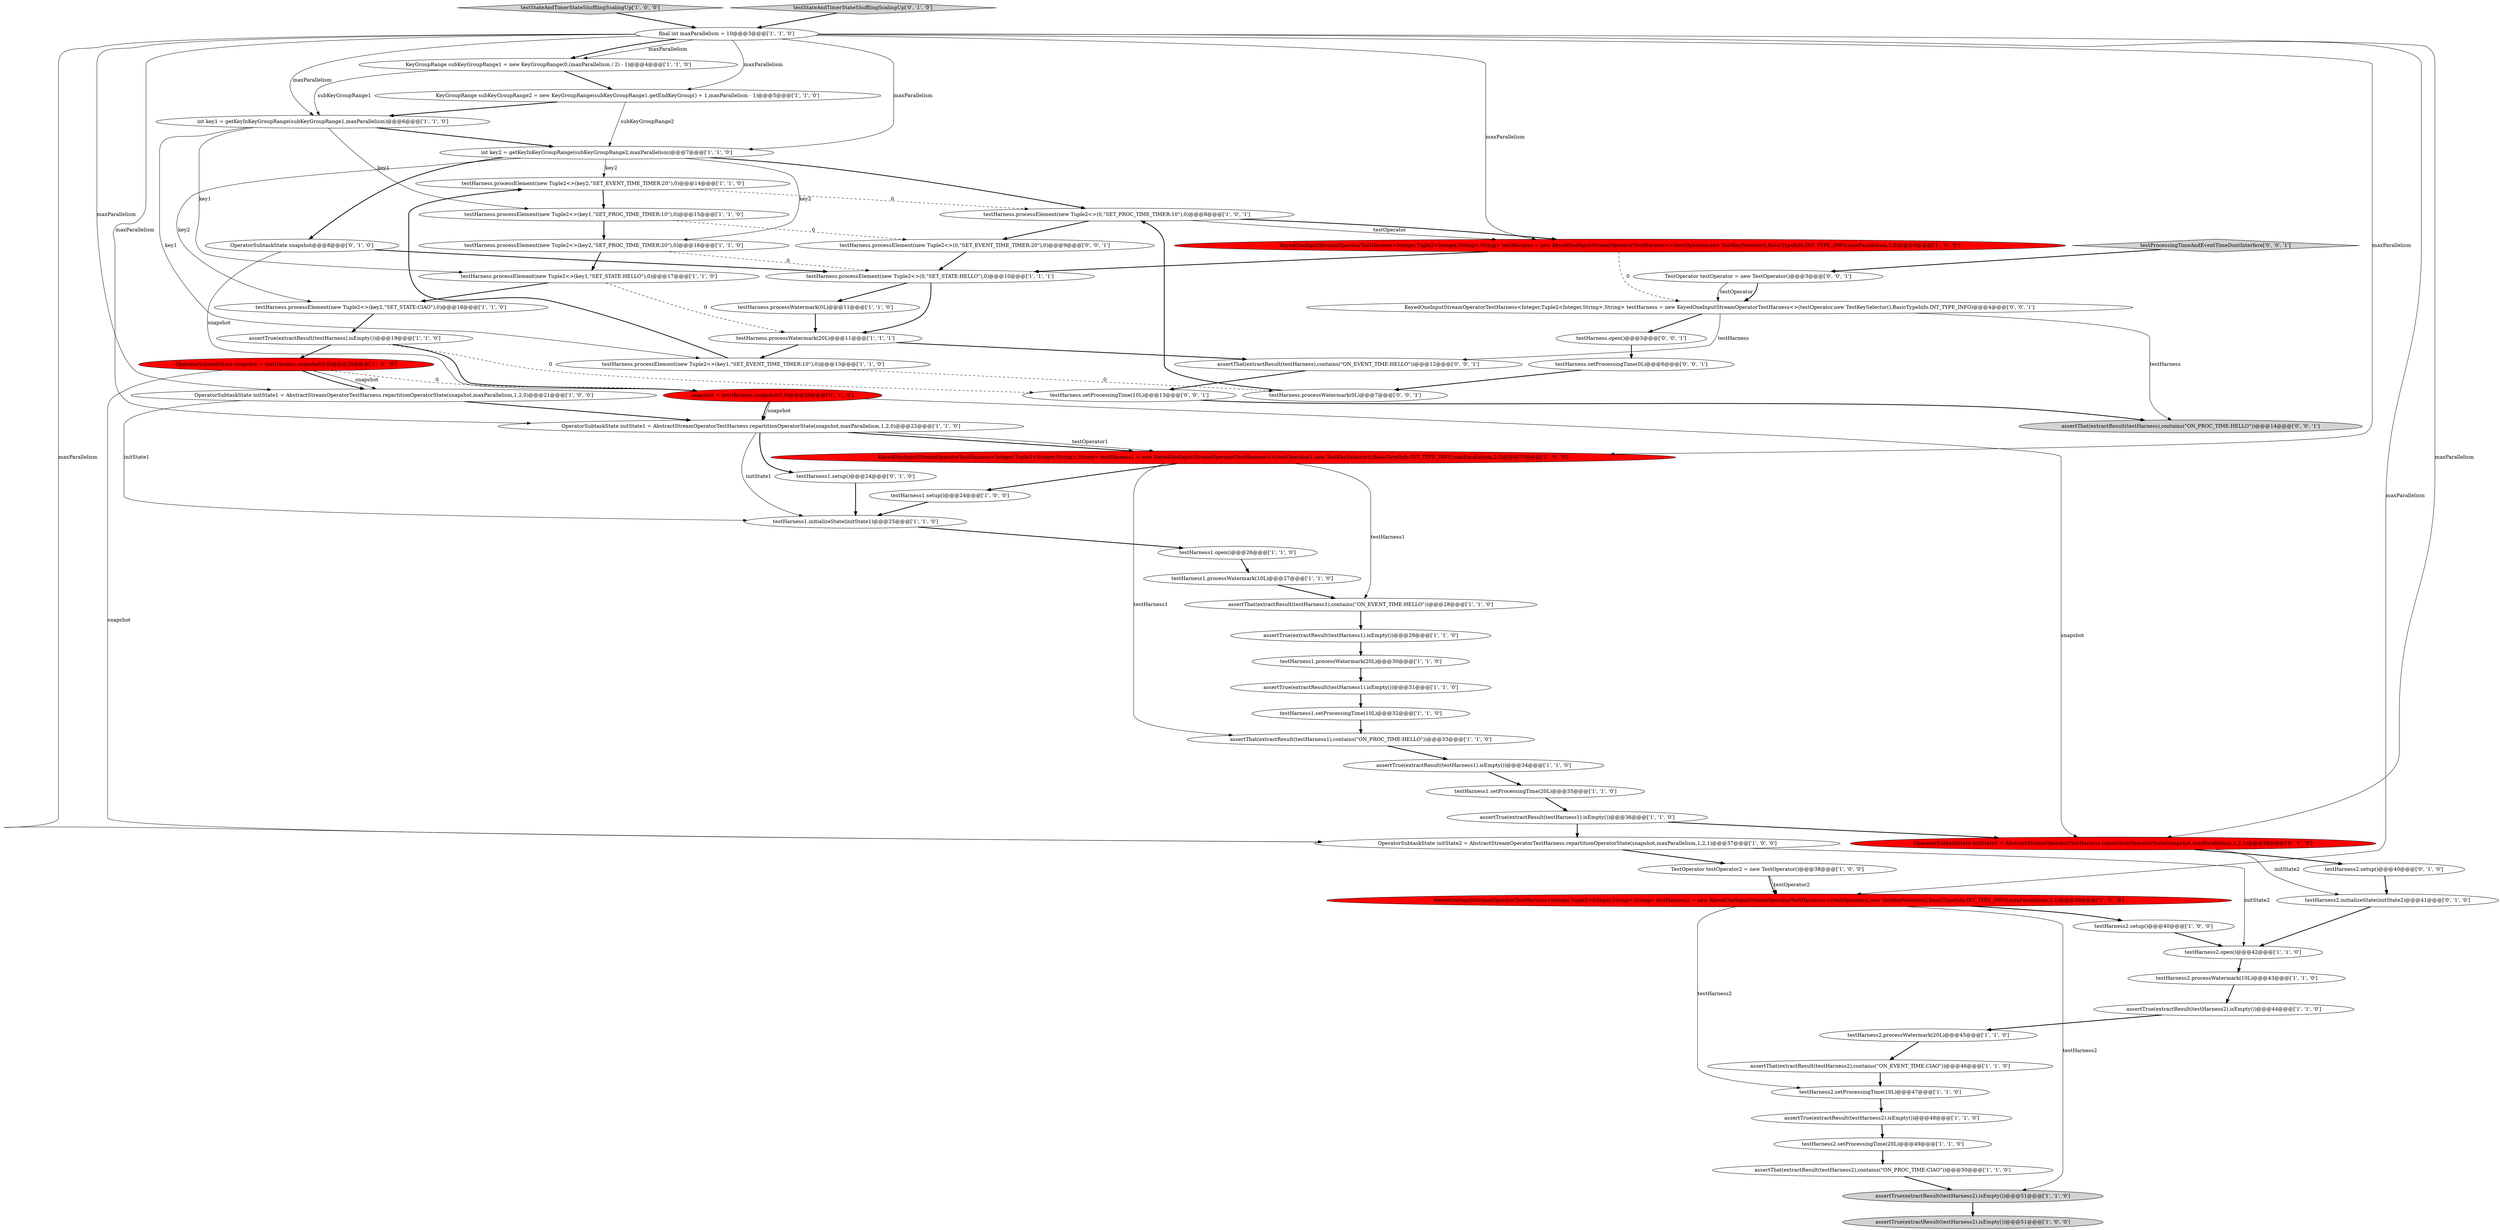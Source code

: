 digraph {
38 [style = filled, label = "testHarness.processElement(new Tuple2<>(key2,\"SET_EVENT_TIME_TIMER:20\"),0)@@@14@@@['1', '1', '0']", fillcolor = white, shape = ellipse image = "AAA0AAABBB1BBB"];
10 [style = filled, label = "testHarness2.processWatermark(20L)@@@45@@@['1', '1', '0']", fillcolor = white, shape = ellipse image = "AAA0AAABBB1BBB"];
55 [style = filled, label = "testHarness1.setup()@@@24@@@['0', '1', '0']", fillcolor = white, shape = ellipse image = "AAA0AAABBB2BBB"];
42 [style = filled, label = "testHarness.processWatermark(20L)@@@11@@@['1', '1', '1']", fillcolor = white, shape = ellipse image = "AAA0AAABBB1BBB"];
14 [style = filled, label = "assertTrue(extractResult(testHarness2).isEmpty())@@@51@@@['1', '1', '0']", fillcolor = lightgray, shape = ellipse image = "AAA0AAABBB1BBB"];
34 [style = filled, label = "testHarness1.open()@@@26@@@['1', '1', '0']", fillcolor = white, shape = ellipse image = "AAA0AAABBB1BBB"];
62 [style = filled, label = "testHarness.open()@@@5@@@['0', '0', '1']", fillcolor = white, shape = ellipse image = "AAA0AAABBB3BBB"];
22 [style = filled, label = "testStateAndTimerStateShufflingScalingUp['1', '0', '0']", fillcolor = lightgray, shape = diamond image = "AAA0AAABBB1BBB"];
20 [style = filled, label = "testHarness.processElement(new Tuple2<>(key1,\"SET_EVENT_TIME_TIMER:10\"),0)@@@13@@@['1', '1', '0']", fillcolor = white, shape = ellipse image = "AAA0AAABBB1BBB"];
43 [style = filled, label = "KeyedOneInputStreamOperatorTestHarness<Integer,Tuple2<Integer,String>,String> testHarness = new KeyedOneInputStreamOperatorTestHarness<>(testOperator,new TestKeySelector(),BasicTypeInfo.INT_TYPE_INFO,maxParallelism,1,0)@@@9@@@['1', '0', '0']", fillcolor = red, shape = ellipse image = "AAA1AAABBB1BBB"];
24 [style = filled, label = "testHarness2.processWatermark(10L)@@@43@@@['1', '1', '0']", fillcolor = white, shape = ellipse image = "AAA0AAABBB1BBB"];
49 [style = filled, label = "assertTrue(extractResult(testHarness1).isEmpty())@@@36@@@['1', '1', '0']", fillcolor = white, shape = ellipse image = "AAA0AAABBB1BBB"];
48 [style = filled, label = "testHarness1.setProcessingTime(20L)@@@35@@@['1', '1', '0']", fillcolor = white, shape = ellipse image = "AAA0AAABBB1BBB"];
63 [style = filled, label = "testProcessingTimeAndEventTimeDontInterfere['0', '0', '1']", fillcolor = lightgray, shape = diamond image = "AAA0AAABBB3BBB"];
36 [style = filled, label = "assertThat(extractResult(testHarness2),contains(\"ON_PROC_TIME:CIAO\"))@@@50@@@['1', '1', '0']", fillcolor = white, shape = ellipse image = "AAA0AAABBB1BBB"];
9 [style = filled, label = "assertTrue(extractResult(testHarness1).isEmpty())@@@29@@@['1', '1', '0']", fillcolor = white, shape = ellipse image = "AAA0AAABBB1BBB"];
7 [style = filled, label = "KeyGroupRange subKeyGroupRange2 = new KeyGroupRange(subKeyGroupRange1.getEndKeyGroup() + 1,maxParallelism - 1)@@@5@@@['1', '1', '0']", fillcolor = white, shape = ellipse image = "AAA0AAABBB1BBB"];
21 [style = filled, label = "assertTrue(extractResult(testHarness1).isEmpty())@@@34@@@['1', '1', '0']", fillcolor = white, shape = ellipse image = "AAA0AAABBB1BBB"];
0 [style = filled, label = "OperatorSubtaskState snapshot = testHarness.snapshot(0,0)@@@20@@@['1', '0', '0']", fillcolor = red, shape = ellipse image = "AAA1AAABBB1BBB"];
52 [style = filled, label = "OperatorSubtaskState initState2 = AbstractStreamOperatorTestHarness.repartitionOperatorState(snapshot,maxParallelism,1,2,1)@@@38@@@['0', '1', '0']", fillcolor = red, shape = ellipse image = "AAA1AAABBB2BBB"];
56 [style = filled, label = "OperatorSubtaskState snapshot@@@8@@@['0', '1', '0']", fillcolor = white, shape = ellipse image = "AAA0AAABBB2BBB"];
39 [style = filled, label = "assertTrue(extractResult(testHarness).isEmpty())@@@19@@@['1', '1', '0']", fillcolor = white, shape = ellipse image = "AAA0AAABBB1BBB"];
1 [style = filled, label = "testHarness.processElement(new Tuple2<>(key2,\"SET_STATE:CIAO\"),0)@@@18@@@['1', '1', '0']", fillcolor = white, shape = ellipse image = "AAA0AAABBB1BBB"];
66 [style = filled, label = "testHarness.setProcessingTime(10L)@@@13@@@['0', '0', '1']", fillcolor = white, shape = ellipse image = "AAA0AAABBB3BBB"];
51 [style = filled, label = "snapshot = testHarness.snapshot(0,0)@@@20@@@['0', '1', '0']", fillcolor = red, shape = ellipse image = "AAA1AAABBB2BBB"];
57 [style = filled, label = "KeyedOneInputStreamOperatorTestHarness<Integer,Tuple2<Integer,String>,String> testHarness = new KeyedOneInputStreamOperatorTestHarness<>(testOperator,new TestKeySelector(),BasicTypeInfo.INT_TYPE_INFO)@@@4@@@['0', '0', '1']", fillcolor = white, shape = ellipse image = "AAA0AAABBB3BBB"];
3 [style = filled, label = "OperatorSubtaskState initState1 = AbstractStreamOperatorTestHarness.repartitionOperatorState(snapshot,maxParallelism,1,2,0)@@@21@@@['1', '0', '0']", fillcolor = white, shape = ellipse image = "AAA0AAABBB1BBB"];
64 [style = filled, label = "testHarness.processElement(new Tuple2<>(0,\"SET_EVENT_TIME_TIMER:20\"),0)@@@9@@@['0', '0', '1']", fillcolor = white, shape = ellipse image = "AAA0AAABBB3BBB"];
26 [style = filled, label = "testHarness.processElement(new Tuple2<>(key2,\"SET_PROC_TIME_TIMER:20\"),0)@@@16@@@['1', '1', '0']", fillcolor = white, shape = ellipse image = "AAA0AAABBB1BBB"];
27 [style = filled, label = "testHarness1.processWatermark(20L)@@@30@@@['1', '1', '0']", fillcolor = white, shape = ellipse image = "AAA0AAABBB1BBB"];
31 [style = filled, label = "testHarness1.setProcessingTime(10L)@@@32@@@['1', '1', '0']", fillcolor = white, shape = ellipse image = "AAA0AAABBB1BBB"];
17 [style = filled, label = "testHarness.processElement(new Tuple2<>(0,\"SET_PROC_TIME_TIMER:10\"),0)@@@8@@@['1', '0', '1']", fillcolor = white, shape = ellipse image = "AAA0AAABBB1BBB"];
40 [style = filled, label = "testHarness.processWatermark(0L)@@@11@@@['1', '1', '0']", fillcolor = white, shape = ellipse image = "AAA0AAABBB1BBB"];
61 [style = filled, label = "assertThat(extractResult(testHarness),contains(\"ON_PROC_TIME:HELLO\"))@@@14@@@['0', '0', '1']", fillcolor = lightgray, shape = ellipse image = "AAA0AAABBB3BBB"];
2 [style = filled, label = "testHarness.processElement(new Tuple2<>(key1,\"SET_STATE:HELLO\"),0)@@@17@@@['1', '1', '0']", fillcolor = white, shape = ellipse image = "AAA0AAABBB1BBB"];
19 [style = filled, label = "assertTrue(extractResult(testHarness2).isEmpty())@@@51@@@['1', '0', '0']", fillcolor = lightgray, shape = ellipse image = "AAA0AAABBB1BBB"];
15 [style = filled, label = "testHarness2.open()@@@42@@@['1', '1', '0']", fillcolor = white, shape = ellipse image = "AAA0AAABBB1BBB"];
4 [style = filled, label = "TestOperator testOperator2 = new TestOperator()@@@38@@@['1', '0', '0']", fillcolor = white, shape = ellipse image = "AAA0AAABBB1BBB"];
29 [style = filled, label = "int key2 = getKeyInKeyGroupRange(subKeyGroupRange2,maxParallelism)@@@7@@@['1', '1', '0']", fillcolor = white, shape = ellipse image = "AAA0AAABBB1BBB"];
47 [style = filled, label = "KeyedOneInputStreamOperatorTestHarness<Integer,Tuple2<Integer,String>,String> testHarness1 = new KeyedOneInputStreamOperatorTestHarness<>(testOperator1,new TestKeySelector(),BasicTypeInfo.INT_TYPE_INFO,maxParallelism,2,0)@@@23@@@['1', '0', '0']", fillcolor = red, shape = ellipse image = "AAA1AAABBB1BBB"];
28 [style = filled, label = "final int maxParallelism = 10@@@3@@@['1', '1', '0']", fillcolor = white, shape = ellipse image = "AAA0AAABBB1BBB"];
37 [style = filled, label = "assertThat(extractResult(testHarness2),contains(\"ON_EVENT_TIME:CIAO\"))@@@46@@@['1', '1', '0']", fillcolor = white, shape = ellipse image = "AAA0AAABBB1BBB"];
50 [style = filled, label = "testStateAndTimerStateShufflingScalingUp['0', '1', '0']", fillcolor = lightgray, shape = diamond image = "AAA0AAABBB2BBB"];
58 [style = filled, label = "testHarness.processWatermark(0L)@@@7@@@['0', '0', '1']", fillcolor = white, shape = ellipse image = "AAA0AAABBB3BBB"];
59 [style = filled, label = "assertThat(extractResult(testHarness),contains(\"ON_EVENT_TIME:HELLO\"))@@@12@@@['0', '0', '1']", fillcolor = white, shape = ellipse image = "AAA0AAABBB3BBB"];
18 [style = filled, label = "assertTrue(extractResult(testHarness2).isEmpty())@@@48@@@['1', '1', '0']", fillcolor = white, shape = ellipse image = "AAA0AAABBB1BBB"];
8 [style = filled, label = "assertTrue(extractResult(testHarness1).isEmpty())@@@31@@@['1', '1', '0']", fillcolor = white, shape = ellipse image = "AAA0AAABBB1BBB"];
11 [style = filled, label = "testHarness.processElement(new Tuple2<>(0,\"SET_STATE:HELLO\"),0)@@@10@@@['1', '1', '1']", fillcolor = white, shape = ellipse image = "AAA0AAABBB1BBB"];
13 [style = filled, label = "testHarness.processElement(new Tuple2<>(key1,\"SET_PROC_TIME_TIMER:10\"),0)@@@15@@@['1', '1', '0']", fillcolor = white, shape = ellipse image = "AAA0AAABBB1BBB"];
65 [style = filled, label = "testHarness.setProcessingTime(0L)@@@6@@@['0', '0', '1']", fillcolor = white, shape = ellipse image = "AAA0AAABBB3BBB"];
33 [style = filled, label = "assertTrue(extractResult(testHarness2).isEmpty())@@@44@@@['1', '1', '0']", fillcolor = white, shape = ellipse image = "AAA0AAABBB1BBB"];
16 [style = filled, label = "testHarness1.processWatermark(10L)@@@27@@@['1', '1', '0']", fillcolor = white, shape = ellipse image = "AAA0AAABBB1BBB"];
23 [style = filled, label = "KeyGroupRange subKeyGroupRange1 = new KeyGroupRange(0,(maxParallelism / 2) - 1)@@@4@@@['1', '1', '0']", fillcolor = white, shape = ellipse image = "AAA0AAABBB1BBB"];
45 [style = filled, label = "assertThat(extractResult(testHarness1),contains(\"ON_PROC_TIME:HELLO\"))@@@33@@@['1', '1', '0']", fillcolor = white, shape = ellipse image = "AAA0AAABBB1BBB"];
35 [style = filled, label = "testHarness2.setProcessingTime(20L)@@@49@@@['1', '1', '0']", fillcolor = white, shape = ellipse image = "AAA0AAABBB1BBB"];
60 [style = filled, label = "TestOperator testOperator = new TestOperator()@@@3@@@['0', '0', '1']", fillcolor = white, shape = ellipse image = "AAA0AAABBB3BBB"];
5 [style = filled, label = "KeyedOneInputStreamOperatorTestHarness<Integer,Tuple2<Integer,String>,String> testHarness2 = new KeyedOneInputStreamOperatorTestHarness<>(testOperator2,new TestKeySelector(),BasicTypeInfo.INT_TYPE_INFO,maxParallelism,2,1)@@@39@@@['1', '0', '0']", fillcolor = red, shape = ellipse image = "AAA1AAABBB1BBB"];
53 [style = filled, label = "testHarness2.initializeState(initState2)@@@41@@@['0', '1', '0']", fillcolor = white, shape = ellipse image = "AAA0AAABBB2BBB"];
6 [style = filled, label = "testHarness1.setup()@@@24@@@['1', '0', '0']", fillcolor = white, shape = ellipse image = "AAA0AAABBB1BBB"];
44 [style = filled, label = "OperatorSubtaskState initState1 = AbstractStreamOperatorTestHarness.repartitionOperatorState(snapshot,maxParallelism,1,2,0)@@@22@@@['1', '1', '0']", fillcolor = white, shape = ellipse image = "AAA0AAABBB1BBB"];
32 [style = filled, label = "testHarness2.setProcessingTime(10L)@@@47@@@['1', '1', '0']", fillcolor = white, shape = ellipse image = "AAA0AAABBB1BBB"];
25 [style = filled, label = "assertThat(extractResult(testHarness1),contains(\"ON_EVENT_TIME:HELLO\"))@@@28@@@['1', '1', '0']", fillcolor = white, shape = ellipse image = "AAA0AAABBB1BBB"];
12 [style = filled, label = "testHarness1.initializeState(initState1)@@@25@@@['1', '1', '0']", fillcolor = white, shape = ellipse image = "AAA0AAABBB1BBB"];
41 [style = filled, label = "OperatorSubtaskState initState2 = AbstractStreamOperatorTestHarness.repartitionOperatorState(snapshot,maxParallelism,1,2,1)@@@37@@@['1', '0', '0']", fillcolor = white, shape = ellipse image = "AAA0AAABBB1BBB"];
46 [style = filled, label = "testHarness2.setup()@@@40@@@['1', '0', '0']", fillcolor = white, shape = ellipse image = "AAA0AAABBB1BBB"];
54 [style = filled, label = "testHarness2.setup()@@@40@@@['0', '1', '0']", fillcolor = white, shape = ellipse image = "AAA0AAABBB2BBB"];
30 [style = filled, label = "int key1 = getKeyInKeyGroupRange(subKeyGroupRange1,maxParallelism)@@@6@@@['1', '1', '0']", fillcolor = white, shape = ellipse image = "AAA0AAABBB1BBB"];
2->42 [style = dashed, label="0"];
0->3 [style = solid, label="snapshot"];
56->51 [style = solid, label="snapshot"];
7->30 [style = bold, label=""];
57->62 [style = bold, label=""];
46->15 [style = bold, label=""];
21->48 [style = bold, label=""];
29->56 [style = bold, label=""];
29->38 [style = solid, label="key2"];
30->29 [style = bold, label=""];
59->66 [style = bold, label=""];
60->57 [style = solid, label="testOperator"];
58->17 [style = bold, label=""];
28->47 [style = solid, label="maxParallelism"];
0->41 [style = solid, label="snapshot"];
39->51 [style = bold, label=""];
62->65 [style = bold, label=""];
0->51 [style = dashed, label="0"];
37->32 [style = bold, label=""];
18->35 [style = bold, label=""];
54->53 [style = bold, label=""];
39->66 [style = dashed, label="0"];
32->18 [style = bold, label=""];
52->53 [style = solid, label="initState2"];
44->12 [style = solid, label="initState1"];
44->47 [style = bold, label=""];
20->58 [style = dashed, label="0"];
55->12 [style = bold, label=""];
0->3 [style = bold, label=""];
48->49 [style = bold, label=""];
47->6 [style = bold, label=""];
51->44 [style = bold, label=""];
41->4 [style = bold, label=""];
28->29 [style = solid, label="maxParallelism"];
20->38 [style = bold, label=""];
36->14 [style = bold, label=""];
47->25 [style = solid, label="testHarness1"];
50->28 [style = bold, label=""];
3->12 [style = solid, label="initState1"];
43->11 [style = bold, label=""];
64->11 [style = bold, label=""];
26->11 [style = dashed, label="0"];
5->32 [style = solid, label="testHarness2"];
60->57 [style = bold, label=""];
4->5 [style = solid, label="testOperator2"];
44->55 [style = bold, label=""];
51->44 [style = solid, label="snapshot"];
43->57 [style = dashed, label="0"];
49->41 [style = bold, label=""];
45->21 [style = bold, label=""];
66->61 [style = bold, label=""];
23->7 [style = bold, label=""];
17->64 [style = bold, label=""];
13->64 [style = dashed, label="0"];
27->8 [style = bold, label=""];
52->54 [style = bold, label=""];
1->39 [style = bold, label=""];
56->11 [style = bold, label=""];
17->43 [style = solid, label="testOperator"];
29->17 [style = bold, label=""];
30->13 [style = solid, label="key1"];
7->29 [style = solid, label="subKeyGroupRange2"];
8->31 [style = bold, label=""];
2->1 [style = bold, label=""];
25->9 [style = bold, label=""];
41->15 [style = solid, label="initState2"];
14->19 [style = bold, label=""];
28->5 [style = solid, label="maxParallelism"];
22->28 [style = bold, label=""];
28->44 [style = solid, label="maxParallelism"];
30->2 [style = solid, label="key1"];
9->27 [style = bold, label=""];
17->43 [style = bold, label=""];
24->33 [style = bold, label=""];
28->52 [style = solid, label="maxParallelism"];
3->44 [style = bold, label=""];
28->30 [style = solid, label="maxParallelism"];
63->60 [style = bold, label=""];
29->1 [style = solid, label="key2"];
13->26 [style = bold, label=""];
28->23 [style = bold, label=""];
5->14 [style = solid, label="testHarness2"];
30->20 [style = solid, label="key1"];
34->16 [style = bold, label=""];
28->43 [style = solid, label="maxParallelism"];
23->30 [style = solid, label="subKeyGroupRange1"];
42->59 [style = bold, label=""];
4->5 [style = bold, label=""];
10->37 [style = bold, label=""];
6->12 [style = bold, label=""];
28->23 [style = solid, label="maxParallelism"];
28->41 [style = solid, label="maxParallelism"];
29->26 [style = solid, label="key2"];
28->7 [style = solid, label="maxParallelism"];
42->20 [style = bold, label=""];
57->59 [style = solid, label="testHarness"];
38->17 [style = dashed, label="0"];
12->34 [style = bold, label=""];
16->25 [style = bold, label=""];
33->10 [style = bold, label=""];
11->42 [style = bold, label=""];
11->40 [style = bold, label=""];
47->45 [style = solid, label="testHarness1"];
57->61 [style = solid, label="testHarness"];
26->2 [style = bold, label=""];
51->52 [style = solid, label="snapshot"];
65->58 [style = bold, label=""];
39->0 [style = bold, label=""];
49->52 [style = bold, label=""];
15->24 [style = bold, label=""];
53->15 [style = bold, label=""];
35->36 [style = bold, label=""];
44->47 [style = solid, label="testOperator1"];
38->13 [style = bold, label=""];
28->3 [style = solid, label="maxParallelism"];
31->45 [style = bold, label=""];
40->42 [style = bold, label=""];
5->46 [style = bold, label=""];
}

